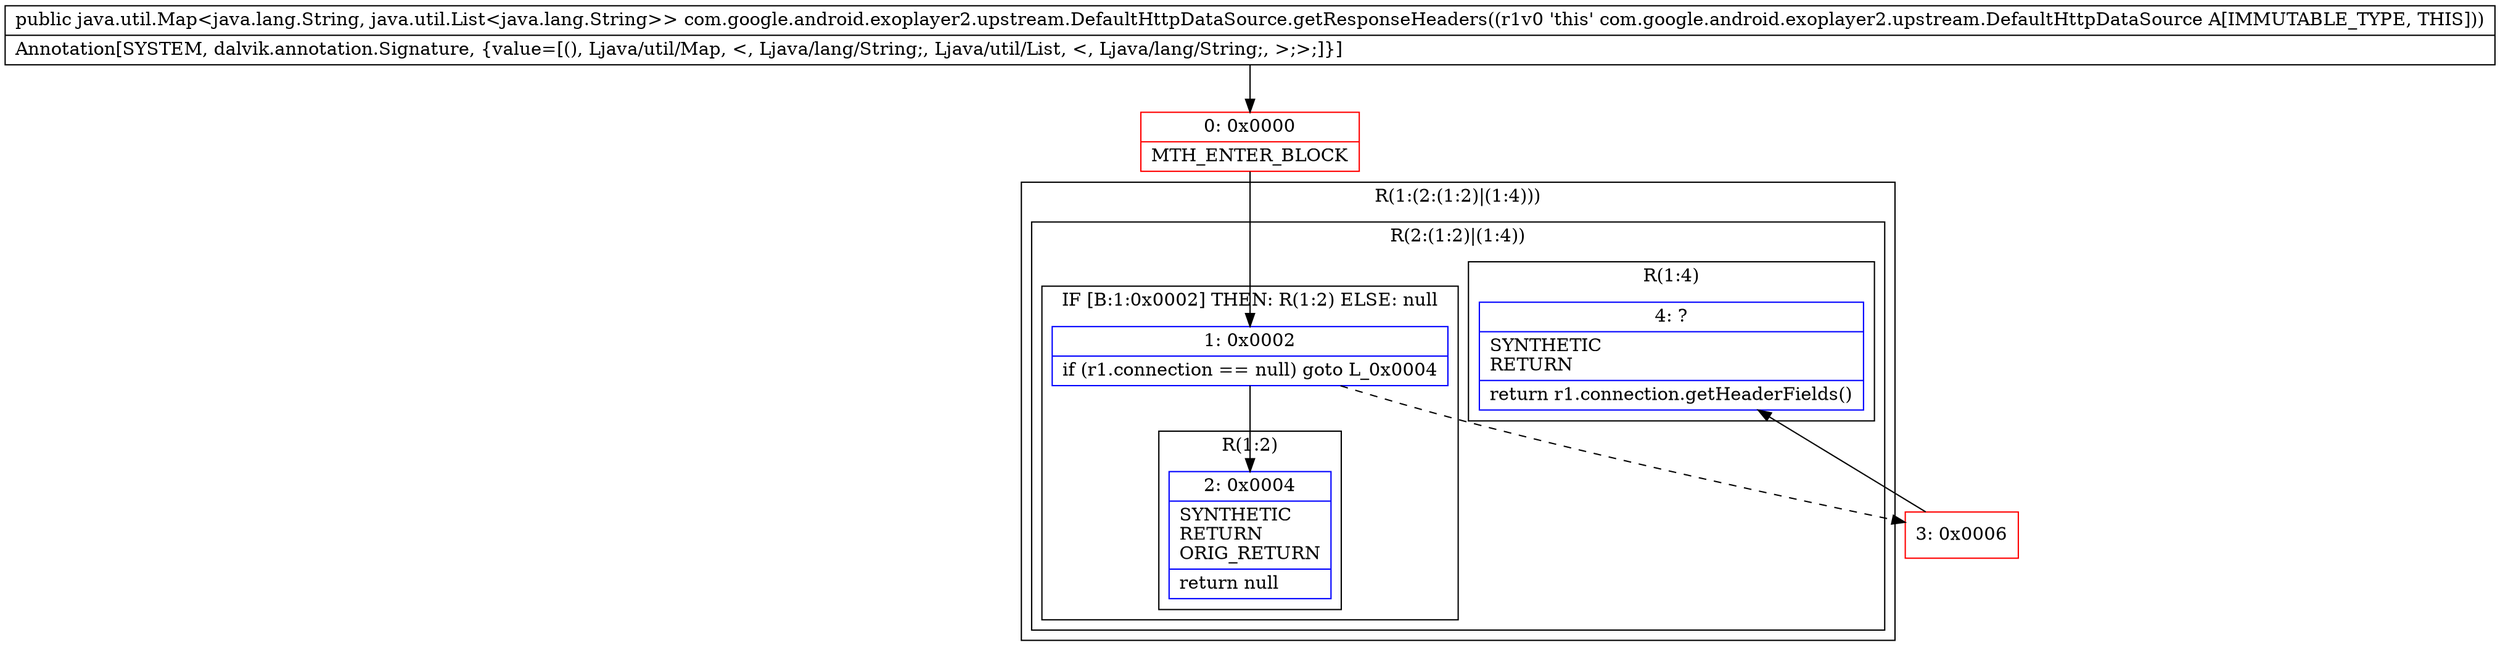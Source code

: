 digraph "CFG forcom.google.android.exoplayer2.upstream.DefaultHttpDataSource.getResponseHeaders()Ljava\/util\/Map;" {
subgraph cluster_Region_969045978 {
label = "R(1:(2:(1:2)|(1:4)))";
node [shape=record,color=blue];
subgraph cluster_Region_1527748266 {
label = "R(2:(1:2)|(1:4))";
node [shape=record,color=blue];
subgraph cluster_IfRegion_1267336757 {
label = "IF [B:1:0x0002] THEN: R(1:2) ELSE: null";
node [shape=record,color=blue];
Node_1 [shape=record,label="{1\:\ 0x0002|if (r1.connection == null) goto L_0x0004\l}"];
subgraph cluster_Region_1244100698 {
label = "R(1:2)";
node [shape=record,color=blue];
Node_2 [shape=record,label="{2\:\ 0x0004|SYNTHETIC\lRETURN\lORIG_RETURN\l|return null\l}"];
}
}
subgraph cluster_Region_1618066019 {
label = "R(1:4)";
node [shape=record,color=blue];
Node_4 [shape=record,label="{4\:\ ?|SYNTHETIC\lRETURN\l|return r1.connection.getHeaderFields()\l}"];
}
}
}
Node_0 [shape=record,color=red,label="{0\:\ 0x0000|MTH_ENTER_BLOCK\l}"];
Node_3 [shape=record,color=red,label="{3\:\ 0x0006}"];
MethodNode[shape=record,label="{public java.util.Map\<java.lang.String, java.util.List\<java.lang.String\>\> com.google.android.exoplayer2.upstream.DefaultHttpDataSource.getResponseHeaders((r1v0 'this' com.google.android.exoplayer2.upstream.DefaultHttpDataSource A[IMMUTABLE_TYPE, THIS]))  | Annotation[SYSTEM, dalvik.annotation.Signature, \{value=[(), Ljava\/util\/Map, \<, Ljava\/lang\/String;, Ljava\/util\/List, \<, Ljava\/lang\/String;, \>;\>;]\}]\l}"];
MethodNode -> Node_0;
Node_1 -> Node_2;
Node_1 -> Node_3[style=dashed];
Node_0 -> Node_1;
Node_3 -> Node_4;
}

